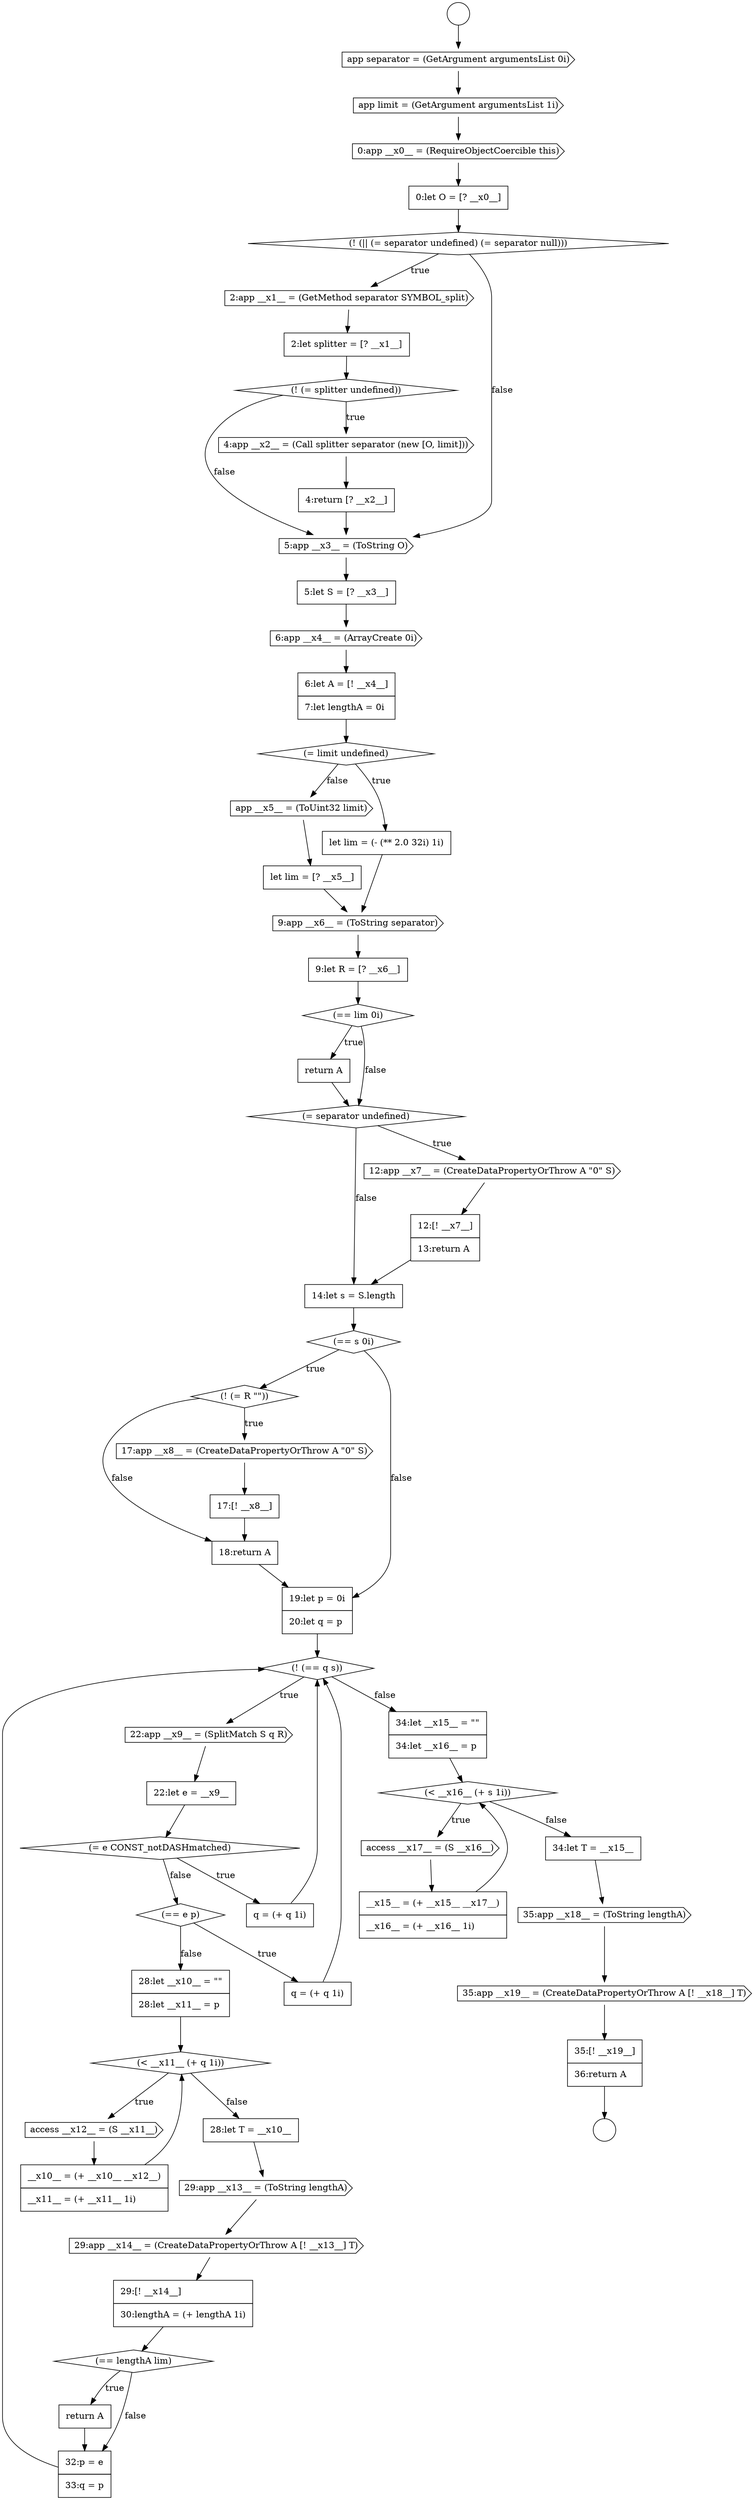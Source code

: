 digraph {
  node14382 [shape=cds, label=<<font color="black">4:app __x2__ = (Call splitter separator (new [O, limit]))</font>> color="black" fillcolor="white" style=filled]
  node14396 [shape=diamond, label=<<font color="black">(= separator undefined)</font>> color="black" fillcolor="white" style=filled]
  node14391 [shape=none, margin=0, label=<<font color="black">
    <table border="0" cellborder="1" cellspacing="0" cellpadding="10">
      <tr><td align="left">let lim = [? __x5__]</td></tr>
    </table>
  </font>> color="black" fillcolor="white" style=filled]
  node14376 [shape=cds, label=<<font color="black">0:app __x0__ = (RequireObjectCoercible this)</font>> color="black" fillcolor="white" style=filled]
  node14420 [shape=none, margin=0, label=<<font color="black">
    <table border="0" cellborder="1" cellspacing="0" cellpadding="10">
      <tr><td align="left">29:[! __x14__]</td></tr>
      <tr><td align="left">30:lengthA = (+ lengthA 1i)</td></tr>
    </table>
  </font>> color="black" fillcolor="white" style=filled]
  node14392 [shape=cds, label=<<font color="black">9:app __x6__ = (ToString separator)</font>> color="black" fillcolor="white" style=filled]
  node14424 [shape=none, margin=0, label=<<font color="black">
    <table border="0" cellborder="1" cellspacing="0" cellpadding="10">
      <tr><td align="left">34:let __x15__ = &quot;&quot;</td></tr>
      <tr><td align="left">34:let __x16__ = p</td></tr>
    </table>
  </font>> color="black" fillcolor="white" style=filled]
  node14384 [shape=cds, label=<<font color="black">5:app __x3__ = (ToString O)</font>> color="black" fillcolor="white" style=filled]
  node14402 [shape=cds, label=<<font color="black">17:app __x8__ = (CreateDataPropertyOrThrow A &quot;0&quot; S)</font>> color="black" fillcolor="white" style=filled]
  node14374 [shape=cds, label=<<font color="black">app separator = (GetArgument argumentsList 0i)</font>> color="black" fillcolor="white" style=filled]
  node14415 [shape=cds, label=<<font color="black">access __x12__ = (S __x11__)</font>> color="black" fillcolor="white" style=filled]
  node14418 [shape=cds, label=<<font color="black">29:app __x13__ = (ToString lengthA)</font>> color="black" fillcolor="white" style=filled]
  node14422 [shape=none, margin=0, label=<<font color="black">
    <table border="0" cellborder="1" cellspacing="0" cellpadding="10">
      <tr><td align="left">return A</td></tr>
    </table>
  </font>> color="black" fillcolor="white" style=filled]
  node14426 [shape=cds, label=<<font color="black">access __x17__ = (S __x16__)</font>> color="black" fillcolor="white" style=filled]
  node14404 [shape=none, margin=0, label=<<font color="black">
    <table border="0" cellborder="1" cellspacing="0" cellpadding="10">
      <tr><td align="left">18:return A</td></tr>
    </table>
  </font>> color="black" fillcolor="white" style=filled]
  node14419 [shape=cds, label=<<font color="black">29:app __x14__ = (CreateDataPropertyOrThrow A [! __x13__] T)</font>> color="black" fillcolor="white" style=filled]
  node14399 [shape=none, margin=0, label=<<font color="black">
    <table border="0" cellborder="1" cellspacing="0" cellpadding="10">
      <tr><td align="left">14:let s = S.length</td></tr>
    </table>
  </font>> color="black" fillcolor="white" style=filled]
  node14414 [shape=diamond, label=<<font color="black">(&lt; __x11__ (+ q 1i))</font>> color="black" fillcolor="white" style=filled]
  node14377 [shape=none, margin=0, label=<<font color="black">
    <table border="0" cellborder="1" cellspacing="0" cellpadding="10">
      <tr><td align="left">0:let O = [? __x0__]</td></tr>
    </table>
  </font>> color="black" fillcolor="white" style=filled]
  node14409 [shape=diamond, label=<<font color="black">(= e CONST_notDASHmatched)</font>> color="black" fillcolor="white" style=filled]
  node14431 [shape=none, margin=0, label=<<font color="black">
    <table border="0" cellborder="1" cellspacing="0" cellpadding="10">
      <tr><td align="left">35:[! __x19__]</td></tr>
      <tr><td align="left">36:return A</td></tr>
    </table>
  </font>> color="black" fillcolor="white" style=filled]
  node14423 [shape=none, margin=0, label=<<font color="black">
    <table border="0" cellborder="1" cellspacing="0" cellpadding="10">
      <tr><td align="left">32:p = e</td></tr>
      <tr><td align="left">33:q = p</td></tr>
    </table>
  </font>> color="black" fillcolor="white" style=filled]
  node14408 [shape=none, margin=0, label=<<font color="black">
    <table border="0" cellborder="1" cellspacing="0" cellpadding="10">
      <tr><td align="left">22:let e = __x9__</td></tr>
    </table>
  </font>> color="black" fillcolor="white" style=filled]
  node14387 [shape=none, margin=0, label=<<font color="black">
    <table border="0" cellborder="1" cellspacing="0" cellpadding="10">
      <tr><td align="left">6:let A = [! __x4__]</td></tr>
      <tr><td align="left">7:let lengthA = 0i</td></tr>
    </table>
  </font>> color="black" fillcolor="white" style=filled]
  node14372 [shape=circle label=" " color="black" fillcolor="white" style=filled]
  node14410 [shape=none, margin=0, label=<<font color="black">
    <table border="0" cellborder="1" cellspacing="0" cellpadding="10">
      <tr><td align="left">q = (+ q 1i)</td></tr>
    </table>
  </font>> color="black" fillcolor="white" style=filled]
  node14401 [shape=diamond, label=<<font color="black">(! (= R &quot;&quot;))</font>> color="black" fillcolor="white" style=filled]
  node14430 [shape=cds, label=<<font color="black">35:app __x19__ = (CreateDataPropertyOrThrow A [! __x18__] T)</font>> color="black" fillcolor="white" style=filled]
  node14395 [shape=none, margin=0, label=<<font color="black">
    <table border="0" cellborder="1" cellspacing="0" cellpadding="10">
      <tr><td align="left">return A</td></tr>
    </table>
  </font>> color="black" fillcolor="white" style=filled]
  node14380 [shape=none, margin=0, label=<<font color="black">
    <table border="0" cellborder="1" cellspacing="0" cellpadding="10">
      <tr><td align="left">2:let splitter = [? __x1__]</td></tr>
    </table>
  </font>> color="black" fillcolor="white" style=filled]
  node14398 [shape=none, margin=0, label=<<font color="black">
    <table border="0" cellborder="1" cellspacing="0" cellpadding="10">
      <tr><td align="left">12:[! __x7__]</td></tr>
      <tr><td align="left">13:return A</td></tr>
    </table>
  </font>> color="black" fillcolor="white" style=filled]
  node14381 [shape=diamond, label=<<font color="black">(! (= splitter undefined))</font>> color="black" fillcolor="white" style=filled]
  node14413 [shape=none, margin=0, label=<<font color="black">
    <table border="0" cellborder="1" cellspacing="0" cellpadding="10">
      <tr><td align="left">28:let __x10__ = &quot;&quot;</td></tr>
      <tr><td align="left">28:let __x11__ = p</td></tr>
    </table>
  </font>> color="black" fillcolor="white" style=filled]
  node14405 [shape=none, margin=0, label=<<font color="black">
    <table border="0" cellborder="1" cellspacing="0" cellpadding="10">
      <tr><td align="left">19:let p = 0i</td></tr>
      <tr><td align="left">20:let q = p</td></tr>
    </table>
  </font>> color="black" fillcolor="white" style=filled]
  node14428 [shape=none, margin=0, label=<<font color="black">
    <table border="0" cellborder="1" cellspacing="0" cellpadding="10">
      <tr><td align="left">34:let T = __x15__</td></tr>
    </table>
  </font>> color="black" fillcolor="white" style=filled]
  node14388 [shape=diamond, label=<<font color="black">(= limit undefined)</font>> color="black" fillcolor="white" style=filled]
  node14373 [shape=circle label=" " color="black" fillcolor="white" style=filled]
  node14394 [shape=diamond, label=<<font color="black">(== lim 0i)</font>> color="black" fillcolor="white" style=filled]
  node14429 [shape=cds, label=<<font color="black">35:app __x18__ = (ToString lengthA)</font>> color="black" fillcolor="white" style=filled]
  node14397 [shape=cds, label=<<font color="black">12:app __x7__ = (CreateDataPropertyOrThrow A &quot;0&quot; S)</font>> color="black" fillcolor="white" style=filled]
  node14416 [shape=none, margin=0, label=<<font color="black">
    <table border="0" cellborder="1" cellspacing="0" cellpadding="10">
      <tr><td align="left">__x10__ = (+ __x10__ __x12__)</td></tr>
      <tr><td align="left">__x11__ = (+ __x11__ 1i)</td></tr>
    </table>
  </font>> color="black" fillcolor="white" style=filled]
  node14379 [shape=cds, label=<<font color="black">2:app __x1__ = (GetMethod separator SYMBOL_split)</font>> color="black" fillcolor="white" style=filled]
  node14412 [shape=none, margin=0, label=<<font color="black">
    <table border="0" cellborder="1" cellspacing="0" cellpadding="10">
      <tr><td align="left">q = (+ q 1i)</td></tr>
    </table>
  </font>> color="black" fillcolor="white" style=filled]
  node14427 [shape=none, margin=0, label=<<font color="black">
    <table border="0" cellborder="1" cellspacing="0" cellpadding="10">
      <tr><td align="left">__x15__ = (+ __x15__ __x17__)</td></tr>
      <tr><td align="left">__x16__ = (+ __x16__ 1i)</td></tr>
    </table>
  </font>> color="black" fillcolor="white" style=filled]
  node14406 [shape=diamond, label=<<font color="black">(! (== q s))</font>> color="black" fillcolor="white" style=filled]
  node14385 [shape=none, margin=0, label=<<font color="black">
    <table border="0" cellborder="1" cellspacing="0" cellpadding="10">
      <tr><td align="left">5:let S = [? __x3__]</td></tr>
    </table>
  </font>> color="black" fillcolor="white" style=filled]
  node14417 [shape=none, margin=0, label=<<font color="black">
    <table border="0" cellborder="1" cellspacing="0" cellpadding="10">
      <tr><td align="left">28:let T = __x10__</td></tr>
    </table>
  </font>> color="black" fillcolor="white" style=filled]
  node14389 [shape=none, margin=0, label=<<font color="black">
    <table border="0" cellborder="1" cellspacing="0" cellpadding="10">
      <tr><td align="left">let lim = (- (** 2.0 32i) 1i)</td></tr>
    </table>
  </font>> color="black" fillcolor="white" style=filled]
  node14421 [shape=diamond, label=<<font color="black">(== lengthA lim)</font>> color="black" fillcolor="white" style=filled]
  node14378 [shape=diamond, label=<<font color="black">(! (|| (= separator undefined) (= separator null)))</font>> color="black" fillcolor="white" style=filled]
  node14400 [shape=diamond, label=<<font color="black">(== s 0i)</font>> color="black" fillcolor="white" style=filled]
  node14383 [shape=none, margin=0, label=<<font color="black">
    <table border="0" cellborder="1" cellspacing="0" cellpadding="10">
      <tr><td align="left">4:return [? __x2__]</td></tr>
    </table>
  </font>> color="black" fillcolor="white" style=filled]
  node14403 [shape=none, margin=0, label=<<font color="black">
    <table border="0" cellborder="1" cellspacing="0" cellpadding="10">
      <tr><td align="left">17:[! __x8__]</td></tr>
    </table>
  </font>> color="black" fillcolor="white" style=filled]
  node14425 [shape=diamond, label=<<font color="black">(&lt; __x16__ (+ s 1i))</font>> color="black" fillcolor="white" style=filled]
  node14393 [shape=none, margin=0, label=<<font color="black">
    <table border="0" cellborder="1" cellspacing="0" cellpadding="10">
      <tr><td align="left">9:let R = [? __x6__]</td></tr>
    </table>
  </font>> color="black" fillcolor="white" style=filled]
  node14386 [shape=cds, label=<<font color="black">6:app __x4__ = (ArrayCreate 0i)</font>> color="black" fillcolor="white" style=filled]
  node14375 [shape=cds, label=<<font color="black">app limit = (GetArgument argumentsList 1i)</font>> color="black" fillcolor="white" style=filled]
  node14411 [shape=diamond, label=<<font color="black">(== e p)</font>> color="black" fillcolor="white" style=filled]
  node14390 [shape=cds, label=<<font color="black">app __x5__ = (ToUint32 limit)</font>> color="black" fillcolor="white" style=filled]
  node14407 [shape=cds, label=<<font color="black">22:app __x9__ = (SplitMatch S q R)</font>> color="black" fillcolor="white" style=filled]
  node14410 -> node14406 [ color="black"]
  node14382 -> node14383 [ color="black"]
  node14374 -> node14375 [ color="black"]
  node14396 -> node14397 [label=<<font color="black">true</font>> color="black"]
  node14396 -> node14399 [label=<<font color="black">false</font>> color="black"]
  node14422 -> node14423 [ color="black"]
  node14388 -> node14389 [label=<<font color="black">true</font>> color="black"]
  node14388 -> node14390 [label=<<font color="black">false</font>> color="black"]
  node14404 -> node14405 [ color="black"]
  node14393 -> node14394 [ color="black"]
  node14431 -> node14373 [ color="black"]
  node14378 -> node14379 [label=<<font color="black">true</font>> color="black"]
  node14378 -> node14384 [label=<<font color="black">false</font>> color="black"]
  node14403 -> node14404 [ color="black"]
  node14414 -> node14415 [label=<<font color="black">true</font>> color="black"]
  node14414 -> node14417 [label=<<font color="black">false</font>> color="black"]
  node14425 -> node14426 [label=<<font color="black">true</font>> color="black"]
  node14425 -> node14428 [label=<<font color="black">false</font>> color="black"]
  node14397 -> node14398 [ color="black"]
  node14430 -> node14431 [ color="black"]
  node14399 -> node14400 [ color="black"]
  node14421 -> node14422 [label=<<font color="black">true</font>> color="black"]
  node14421 -> node14423 [label=<<font color="black">false</font>> color="black"]
  node14420 -> node14421 [ color="black"]
  node14412 -> node14406 [ color="black"]
  node14401 -> node14402 [label=<<font color="black">true</font>> color="black"]
  node14401 -> node14404 [label=<<font color="black">false</font>> color="black"]
  node14395 -> node14396 [ color="black"]
  node14424 -> node14425 [ color="black"]
  node14385 -> node14386 [ color="black"]
  node14413 -> node14414 [ color="black"]
  node14389 -> node14392 [ color="black"]
  node14426 -> node14427 [ color="black"]
  node14381 -> node14382 [label=<<font color="black">true</font>> color="black"]
  node14381 -> node14384 [label=<<font color="black">false</font>> color="black"]
  node14409 -> node14410 [label=<<font color="black">true</font>> color="black"]
  node14409 -> node14411 [label=<<font color="black">false</font>> color="black"]
  node14376 -> node14377 [ color="black"]
  node14390 -> node14391 [ color="black"]
  node14428 -> node14429 [ color="black"]
  node14423 -> node14406 [ color="black"]
  node14377 -> node14378 [ color="black"]
  node14408 -> node14409 [ color="black"]
  node14402 -> node14403 [ color="black"]
  node14416 -> node14414 [ color="black"]
  node14429 -> node14430 [ color="black"]
  node14392 -> node14393 [ color="black"]
  node14375 -> node14376 [ color="black"]
  node14391 -> node14392 [ color="black"]
  node14418 -> node14419 [ color="black"]
  node14387 -> node14388 [ color="black"]
  node14419 -> node14420 [ color="black"]
  node14417 -> node14418 [ color="black"]
  node14400 -> node14401 [label=<<font color="black">true</font>> color="black"]
  node14400 -> node14405 [label=<<font color="black">false</font>> color="black"]
  node14380 -> node14381 [ color="black"]
  node14379 -> node14380 [ color="black"]
  node14427 -> node14425 [ color="black"]
  node14411 -> node14412 [label=<<font color="black">true</font>> color="black"]
  node14411 -> node14413 [label=<<font color="black">false</font>> color="black"]
  node14398 -> node14399 [ color="black"]
  node14407 -> node14408 [ color="black"]
  node14384 -> node14385 [ color="black"]
  node14372 -> node14374 [ color="black"]
  node14386 -> node14387 [ color="black"]
  node14415 -> node14416 [ color="black"]
  node14383 -> node14384 [ color="black"]
  node14394 -> node14395 [label=<<font color="black">true</font>> color="black"]
  node14394 -> node14396 [label=<<font color="black">false</font>> color="black"]
  node14405 -> node14406 [ color="black"]
  node14406 -> node14407 [label=<<font color="black">true</font>> color="black"]
  node14406 -> node14424 [label=<<font color="black">false</font>> color="black"]
}
